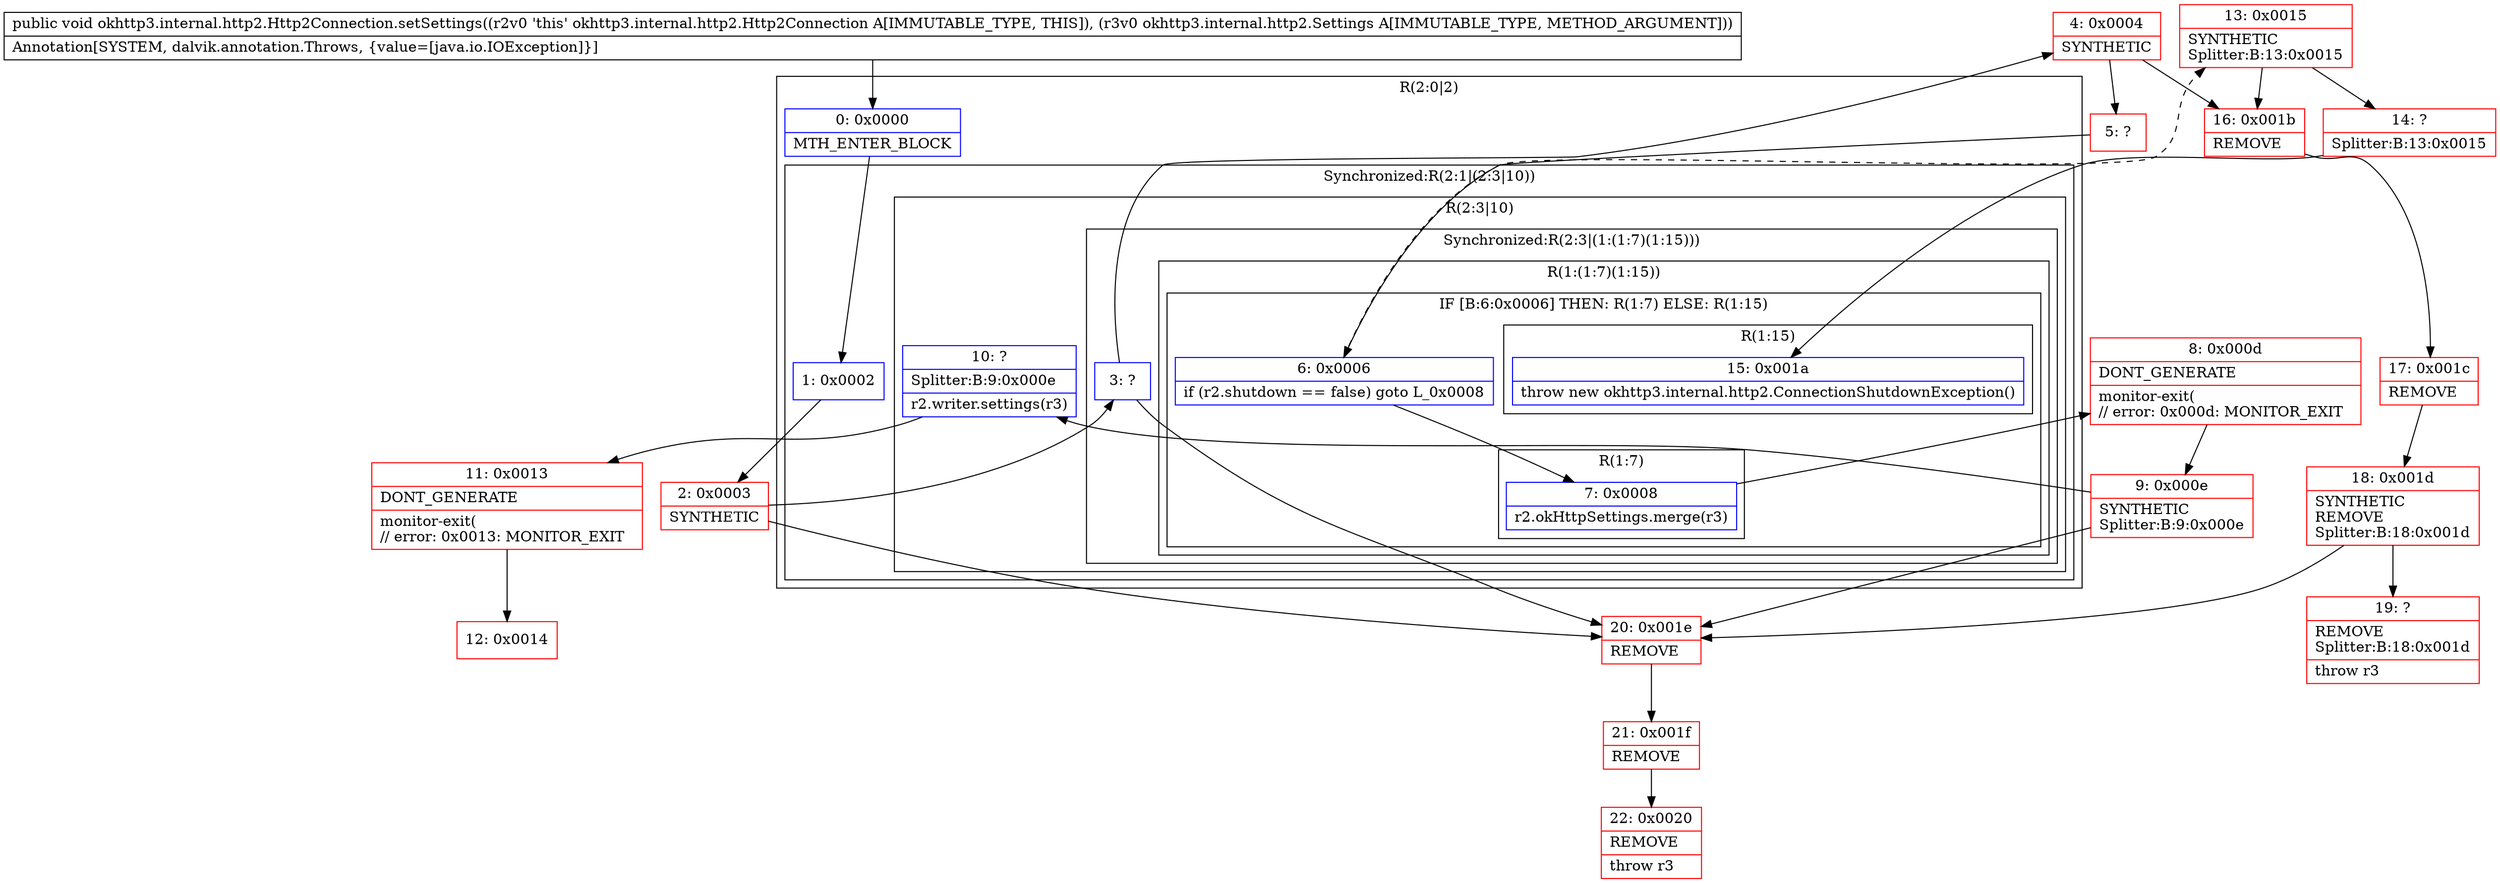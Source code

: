 digraph "CFG forokhttp3.internal.http2.Http2Connection.setSettings(Lokhttp3\/internal\/http2\/Settings;)V" {
subgraph cluster_Region_1200533507 {
label = "R(2:0|2)";
node [shape=record,color=blue];
Node_0 [shape=record,label="{0\:\ 0x0000|MTH_ENTER_BLOCK\l}"];
subgraph cluster_SynchronizedRegion_1251152871 {
label = "Synchronized:R(2:1|(2:3|10))";
node [shape=record,color=blue];
Node_1 [shape=record,label="{1\:\ 0x0002}"];
subgraph cluster_Region_1368109642 {
label = "R(2:3|10)";
node [shape=record,color=blue];
subgraph cluster_SynchronizedRegion_335802077 {
label = "Synchronized:R(2:3|(1:(1:7)(1:15)))";
node [shape=record,color=blue];
Node_3 [shape=record,label="{3\:\ ?}"];
subgraph cluster_Region_650074870 {
label = "R(1:(1:7)(1:15))";
node [shape=record,color=blue];
subgraph cluster_IfRegion_1952545261 {
label = "IF [B:6:0x0006] THEN: R(1:7) ELSE: R(1:15)";
node [shape=record,color=blue];
Node_6 [shape=record,label="{6\:\ 0x0006|if (r2.shutdown == false) goto L_0x0008\l}"];
subgraph cluster_Region_2020908233 {
label = "R(1:7)";
node [shape=record,color=blue];
Node_7 [shape=record,label="{7\:\ 0x0008|r2.okHttpSettings.merge(r3)\l}"];
}
subgraph cluster_Region_1938485276 {
label = "R(1:15)";
node [shape=record,color=blue];
Node_15 [shape=record,label="{15\:\ 0x001a|throw new okhttp3.internal.http2.ConnectionShutdownException()\l}"];
}
}
}
}
Node_10 [shape=record,label="{10\:\ ?|Splitter:B:9:0x000e\l|r2.writer.settings(r3)\l}"];
}
}
}
Node_2 [shape=record,color=red,label="{2\:\ 0x0003|SYNTHETIC\l}"];
Node_4 [shape=record,color=red,label="{4\:\ 0x0004|SYNTHETIC\l}"];
Node_5 [shape=record,color=red,label="{5\:\ ?}"];
Node_8 [shape=record,color=red,label="{8\:\ 0x000d|DONT_GENERATE\l|monitor\-exit(\l\/\/ error: 0x000d: MONITOR_EXIT  \l}"];
Node_9 [shape=record,color=red,label="{9\:\ 0x000e|SYNTHETIC\lSplitter:B:9:0x000e\l}"];
Node_11 [shape=record,color=red,label="{11\:\ 0x0013|DONT_GENERATE\l|monitor\-exit(\l\/\/ error: 0x0013: MONITOR_EXIT  \l}"];
Node_12 [shape=record,color=red,label="{12\:\ 0x0014}"];
Node_13 [shape=record,color=red,label="{13\:\ 0x0015|SYNTHETIC\lSplitter:B:13:0x0015\l}"];
Node_14 [shape=record,color=red,label="{14\:\ ?|Splitter:B:13:0x0015\l}"];
Node_16 [shape=record,color=red,label="{16\:\ 0x001b|REMOVE\l}"];
Node_17 [shape=record,color=red,label="{17\:\ 0x001c|REMOVE\l}"];
Node_18 [shape=record,color=red,label="{18\:\ 0x001d|SYNTHETIC\lREMOVE\lSplitter:B:18:0x001d\l}"];
Node_19 [shape=record,color=red,label="{19\:\ ?|REMOVE\lSplitter:B:18:0x001d\l|throw r3\l}"];
Node_20 [shape=record,color=red,label="{20\:\ 0x001e|REMOVE\l}"];
Node_21 [shape=record,color=red,label="{21\:\ 0x001f|REMOVE\l}"];
Node_22 [shape=record,color=red,label="{22\:\ 0x0020|REMOVE\l|throw r3\l}"];
MethodNode[shape=record,label="{public void okhttp3.internal.http2.Http2Connection.setSettings((r2v0 'this' okhttp3.internal.http2.Http2Connection A[IMMUTABLE_TYPE, THIS]), (r3v0 okhttp3.internal.http2.Settings A[IMMUTABLE_TYPE, METHOD_ARGUMENT]))  | Annotation[SYSTEM, dalvik.annotation.Throws, \{value=[java.io.IOException]\}]\l}"];
MethodNode -> Node_0;
Node_0 -> Node_1;
Node_1 -> Node_2;
Node_3 -> Node_4;
Node_3 -> Node_20;
Node_6 -> Node_7;
Node_6 -> Node_13[style=dashed];
Node_7 -> Node_8;
Node_10 -> Node_11;
Node_2 -> Node_3;
Node_2 -> Node_20;
Node_4 -> Node_5;
Node_4 -> Node_16;
Node_5 -> Node_6;
Node_8 -> Node_9;
Node_9 -> Node_10;
Node_9 -> Node_20;
Node_11 -> Node_12;
Node_13 -> Node_14;
Node_13 -> Node_16;
Node_14 -> Node_15;
Node_16 -> Node_17;
Node_17 -> Node_18;
Node_18 -> Node_19;
Node_18 -> Node_20;
Node_20 -> Node_21;
Node_21 -> Node_22;
}

